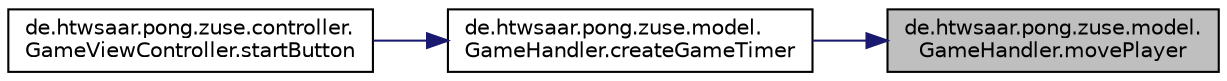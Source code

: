 digraph "de.htwsaar.pong.zuse.model.GameHandler.movePlayer"
{
 // LATEX_PDF_SIZE
  edge [fontname="Helvetica",fontsize="10",labelfontname="Helvetica",labelfontsize="10"];
  node [fontname="Helvetica",fontsize="10",shape=record];
  rankdir="RL";
  Node1 [label="de.htwsaar.pong.zuse.model.\lGameHandler.movePlayer",height=0.2,width=0.4,color="black", fillcolor="grey75", style="filled", fontcolor="black",tooltip="Methode movePlayer."];
  Node1 -> Node2 [dir="back",color="midnightblue",fontsize="10",style="solid"];
  Node2 [label="de.htwsaar.pong.zuse.model.\lGameHandler.createGameTimer",height=0.2,width=0.4,color="black", fillcolor="white", style="filled",URL="$classde_1_1htwsaar_1_1pong_1_1zuse_1_1model_1_1_game_handler.html#af1b115df629c6f37170ae02092d6e655",tooltip="Methode createGameTimer."];
  Node2 -> Node3 [dir="back",color="midnightblue",fontsize="10",style="solid"];
  Node3 [label="de.htwsaar.pong.zuse.controller.\lGameViewController.startButton",height=0.2,width=0.4,color="black", fillcolor="white", style="filled",URL="$classde_1_1htwsaar_1_1pong_1_1zuse_1_1controller_1_1_game_view_controller.html#a3ee1540dfea4c5d7ba3540f5f5061643",tooltip="StartButton des Spiels Erschaffen des GameHandlers beim Klick auf Start mit entsprechendem Modus (Sin..."];
}

